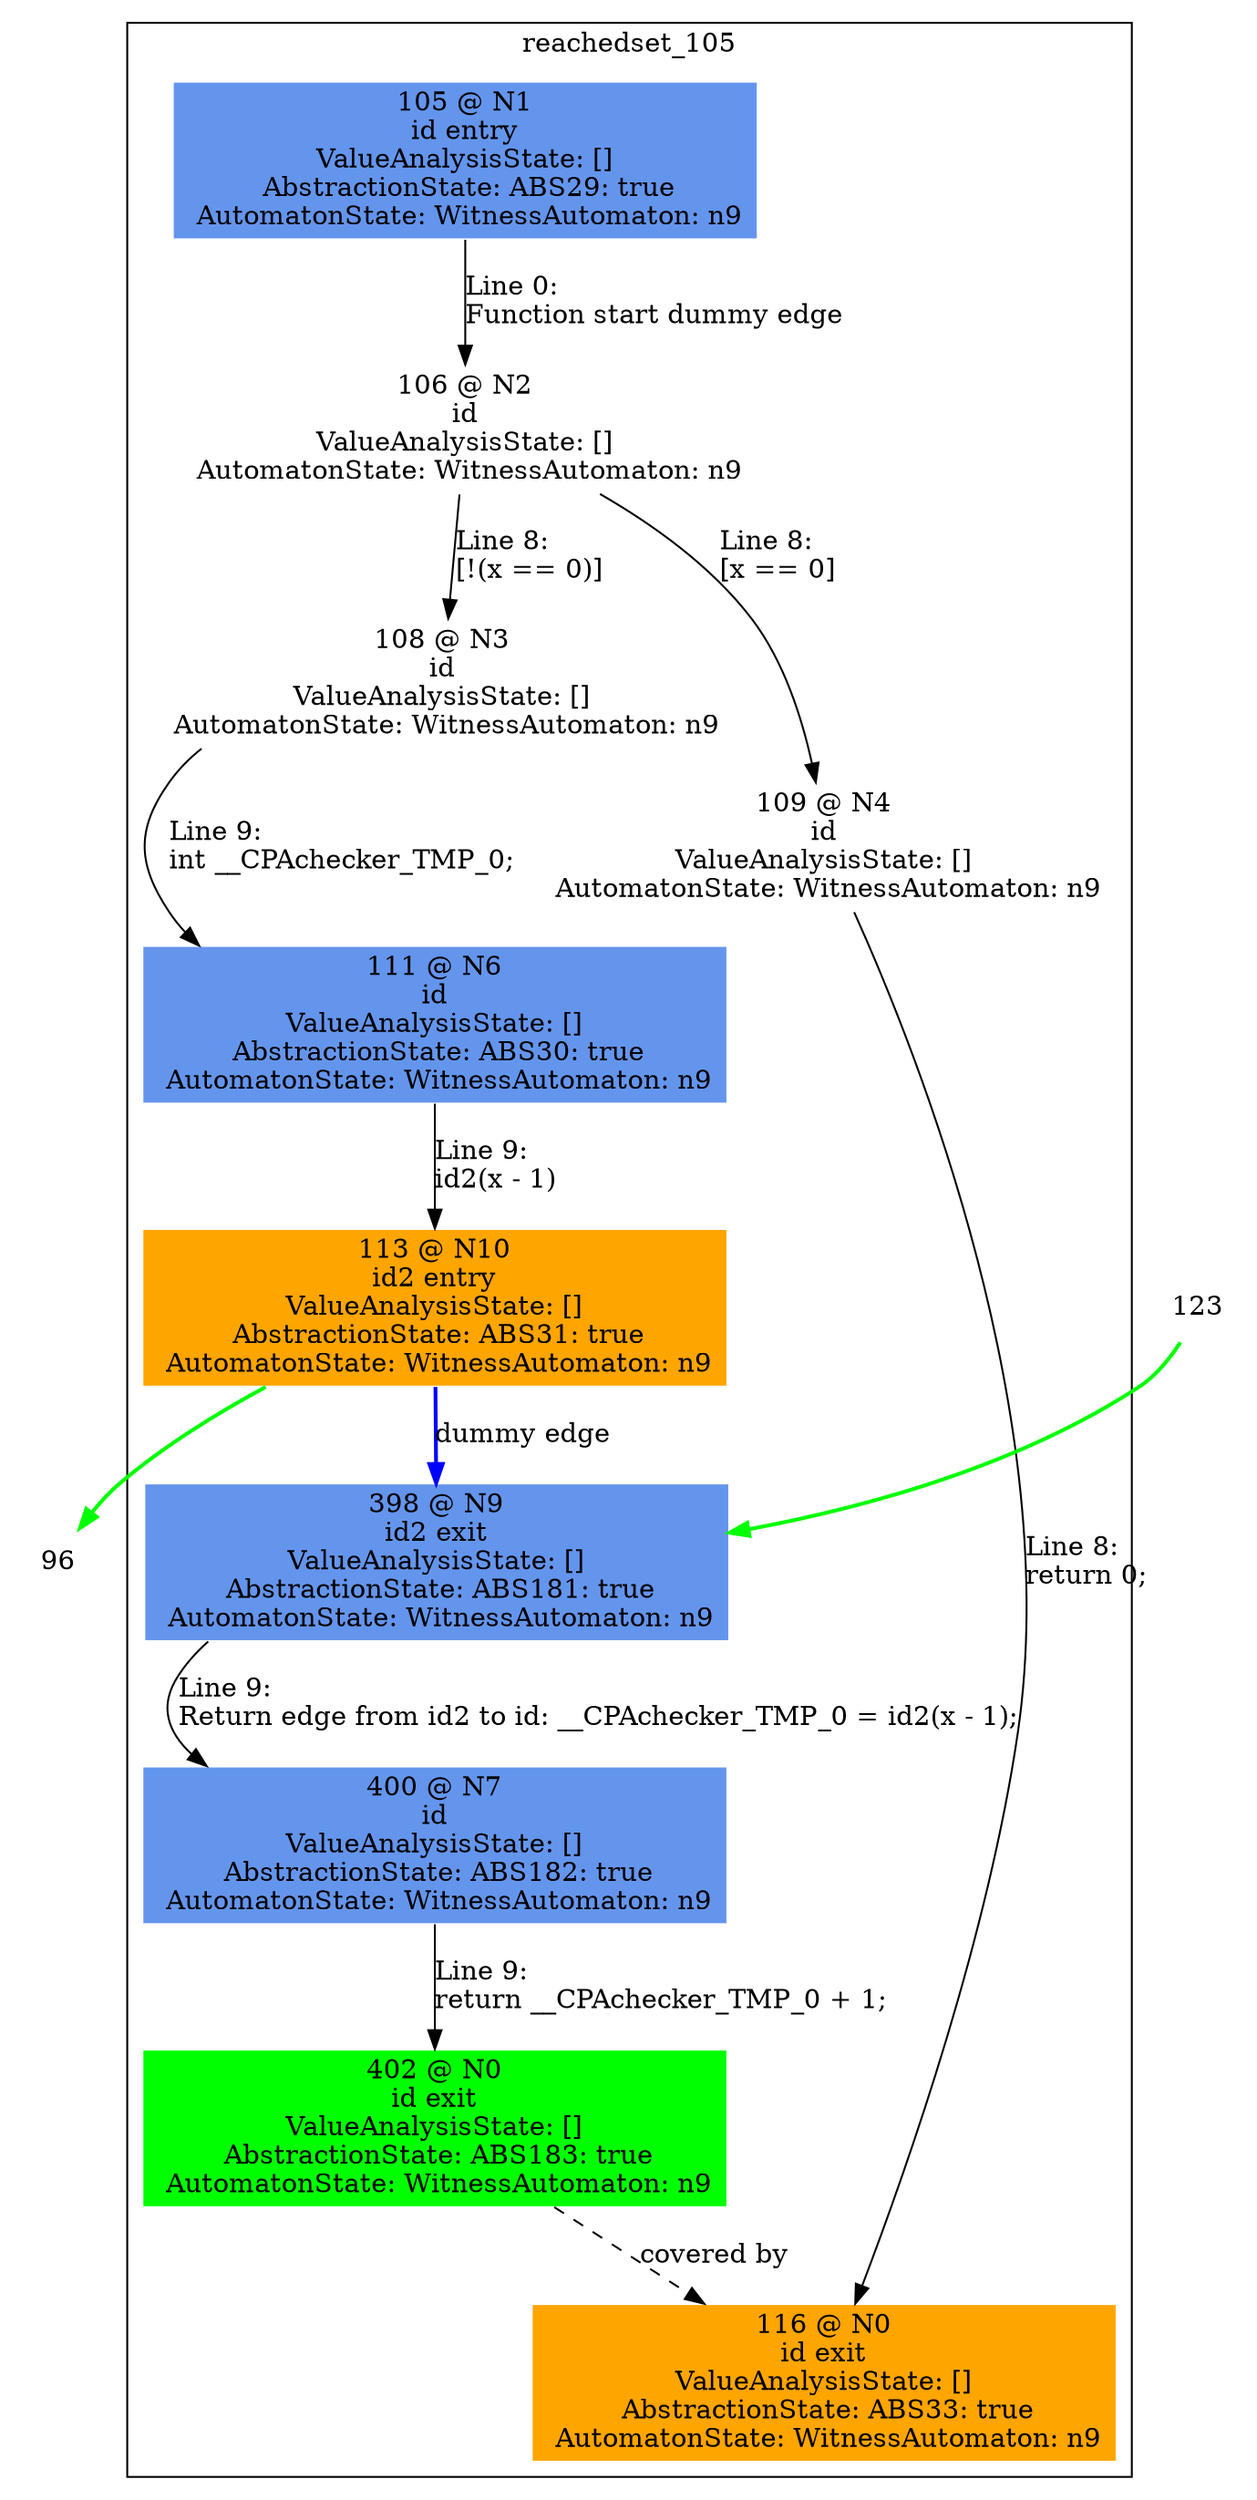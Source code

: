 digraph ARG {
node [style="filled" shape="box" color="white"]
subgraph cluster_105 {
label="reachedset_105"
105 [fillcolor="cornflowerblue" label="105 @ N1\nid entry\nValueAnalysisState: []\n AbstractionState: ABS29: true\n AutomatonState: WitnessAutomaton: n9\n" id="105"]
106 [label="106 @ N2\nid\nValueAnalysisState: []\n AutomatonState: WitnessAutomaton: n9\n" id="106"]
109 [label="109 @ N4\nid\nValueAnalysisState: []\n AutomatonState: WitnessAutomaton: n9\n" id="109"]
116 [fillcolor="orange" label="116 @ N0\nid exit\nValueAnalysisState: []\n AbstractionState: ABS33: true\n AutomatonState: WitnessAutomaton: n9\n" id="116"]
108 [label="108 @ N3\nid\nValueAnalysisState: []\n AutomatonState: WitnessAutomaton: n9\n" id="108"]
111 [fillcolor="cornflowerblue" label="111 @ N6\nid\nValueAnalysisState: []\n AbstractionState: ABS30: true\n AutomatonState: WitnessAutomaton: n9\n" id="111"]
113 [fillcolor="orange" label="113 @ N10\nid2 entry\nValueAnalysisState: []\n AbstractionState: ABS31: true\n AutomatonState: WitnessAutomaton: n9\n" id="113"]
398 [fillcolor="cornflowerblue" label="398 @ N9\nid2 exit\nValueAnalysisState: []\n AbstractionState: ABS181: true\n AutomatonState: WitnessAutomaton: n9\n" id="398"]
400 [fillcolor="cornflowerblue" label="400 @ N7\nid\nValueAnalysisState: []\n AbstractionState: ABS182: true\n AutomatonState: WitnessAutomaton: n9\n" id="400"]
402 [fillcolor="green" label="402 @ N0\nid exit\nValueAnalysisState: []\n AbstractionState: ABS183: true\n AutomatonState: WitnessAutomaton: n9\n" id="402"]
105 -> 106 [label="Line 0: \lFunction start dummy edge\l" id="105 -> 106"]
106 -> 108 [label="Line 8: \l[!(x == 0)]\l" id="106 -> 108"]
106 -> 109 [label="Line 8: \l[x == 0]\l" id="106 -> 109"]
109 -> 116 [label="Line 8: \lreturn 0;\l" id="109 -> 116"]
402 -> 116 [style="dashed" weight="0" label="covered by"]
108 -> 111 [label="Line 9: \lint __CPAchecker_TMP_0;\l" id="108 -> 111"]
111 -> 113 [label="Line 9: \lid2(x - 1)\l" id="111 -> 113"]
113 -> 398 [style="bold" color="blue" label="dummy edge" id="113 -> 398"]
398 -> 400 [label="Line 9: \lReturn edge from id2 to id: __CPAchecker_TMP_0 = id2(x - 1);\l" id="398 -> 400"]
400 -> 402 [label="Line 9: \lreturn __CPAchecker_TMP_0 + 1;\l" id="400 -> 402"]
}
123 -> 398 [color=green style=bold]
113 -> 96 [color=green style=bold]
}
